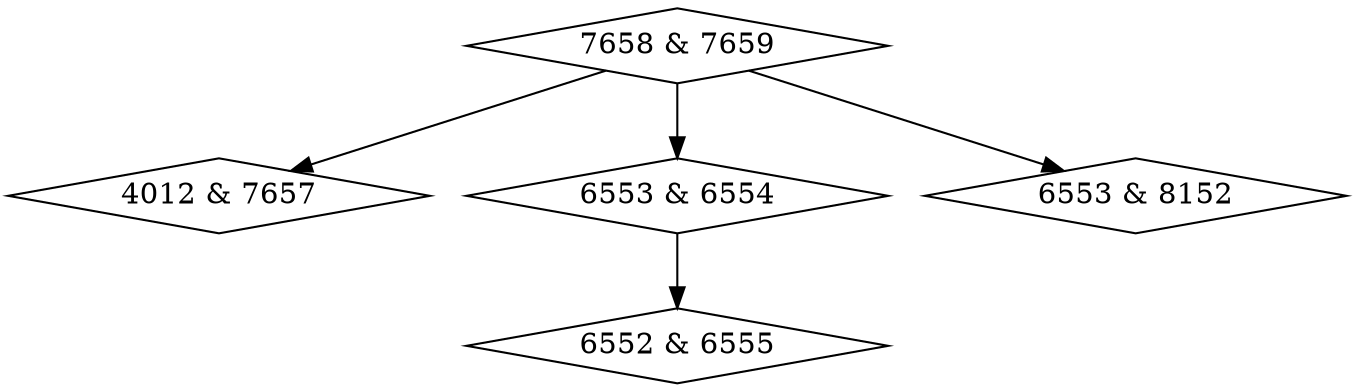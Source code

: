 digraph {
0 [label = "4012 & 7657", shape = diamond];
1 [label = "6552 & 6555", shape = diamond];
2 [label = "6553 & 6554", shape = diamond];
3 [label = "6553 & 8152", shape = diamond];
4 [label = "7658 & 7659", shape = diamond];
2->1;
4->0;
4->2;
4->3;
}
